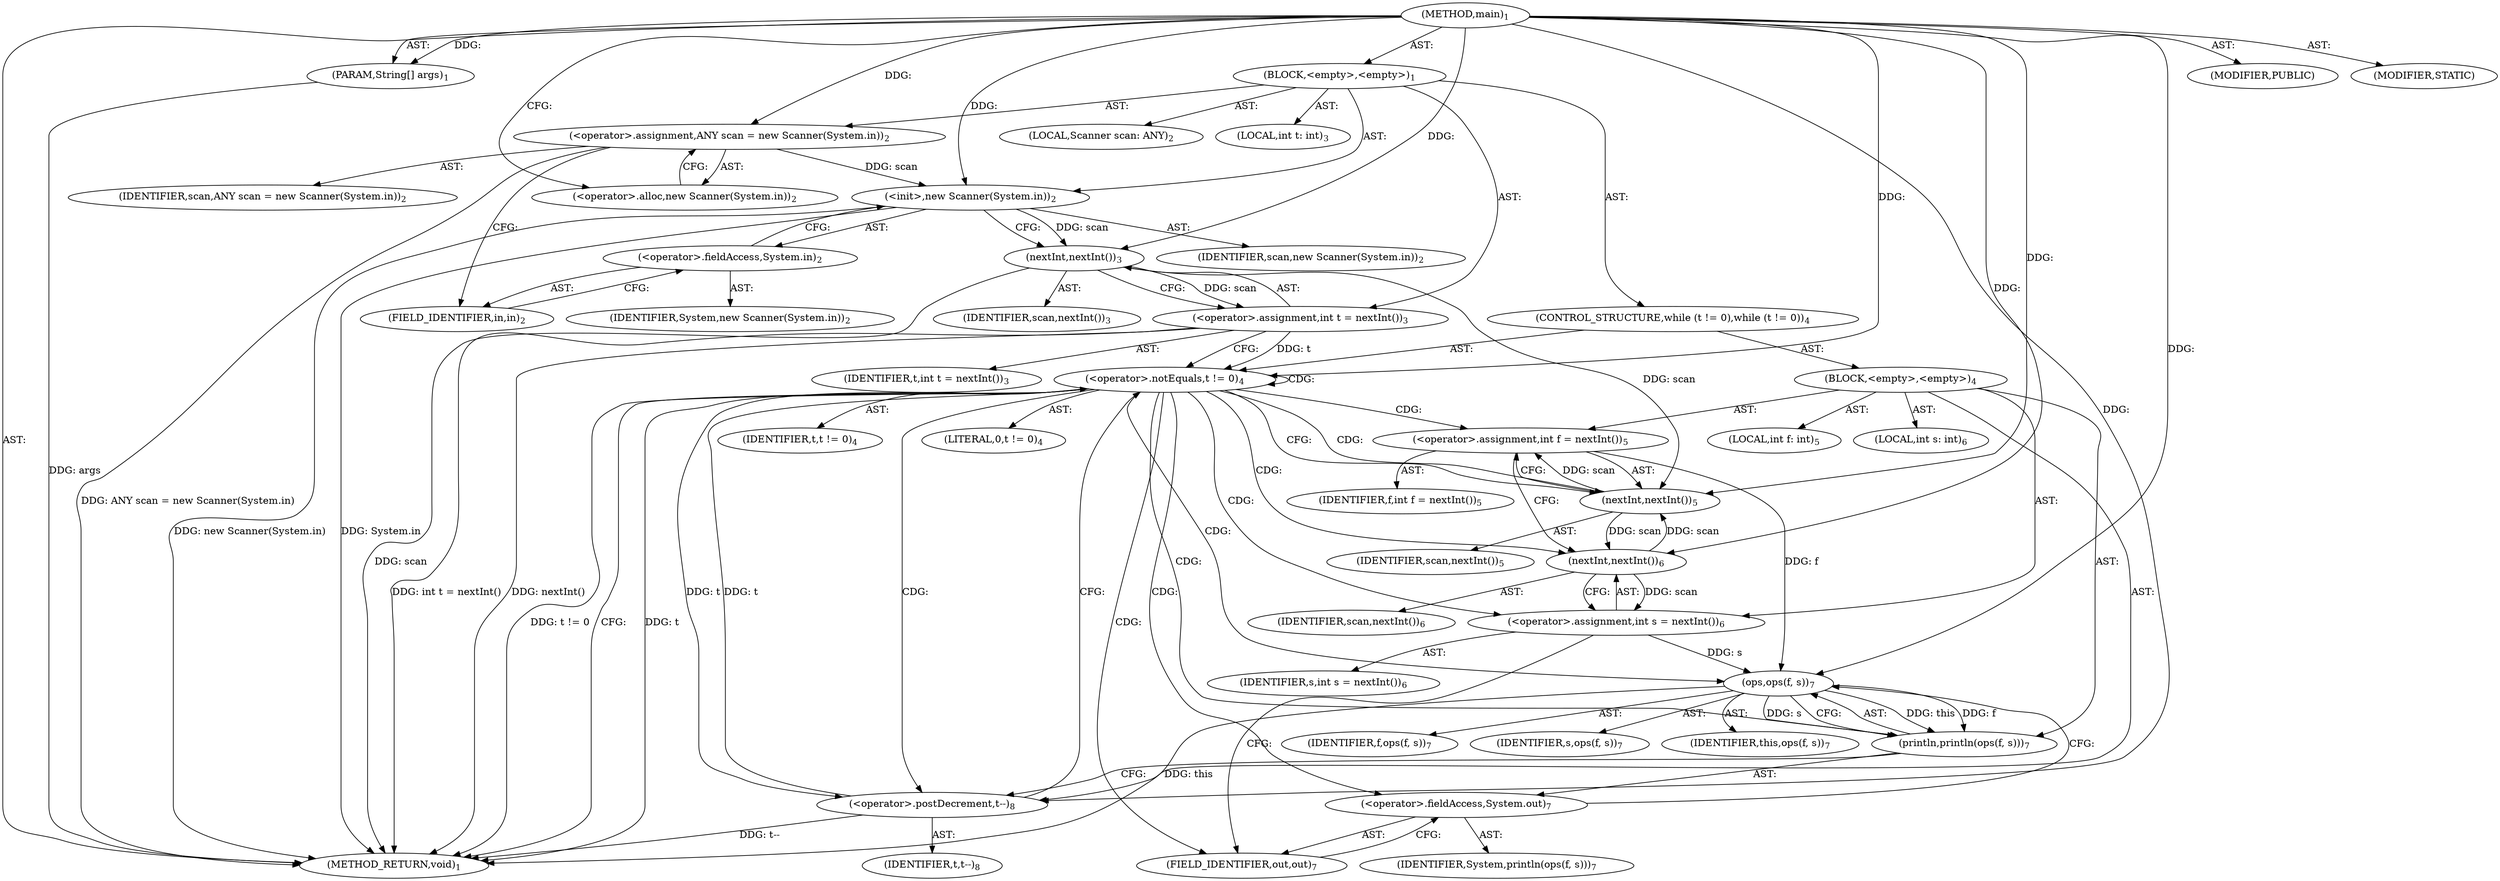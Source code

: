 digraph "main" {  
"19" [label = <(METHOD,main)<SUB>1</SUB>> ]
"20" [label = <(PARAM,String[] args)<SUB>1</SUB>> ]
"21" [label = <(BLOCK,&lt;empty&gt;,&lt;empty&gt;)<SUB>1</SUB>> ]
"4" [label = <(LOCAL,Scanner scan: ANY)<SUB>2</SUB>> ]
"22" [label = <(&lt;operator&gt;.assignment,ANY scan = new Scanner(System.in))<SUB>2</SUB>> ]
"23" [label = <(IDENTIFIER,scan,ANY scan = new Scanner(System.in))<SUB>2</SUB>> ]
"24" [label = <(&lt;operator&gt;.alloc,new Scanner(System.in))<SUB>2</SUB>> ]
"25" [label = <(&lt;init&gt;,new Scanner(System.in))<SUB>2</SUB>> ]
"3" [label = <(IDENTIFIER,scan,new Scanner(System.in))<SUB>2</SUB>> ]
"26" [label = <(&lt;operator&gt;.fieldAccess,System.in)<SUB>2</SUB>> ]
"27" [label = <(IDENTIFIER,System,new Scanner(System.in))<SUB>2</SUB>> ]
"28" [label = <(FIELD_IDENTIFIER,in,in)<SUB>2</SUB>> ]
"29" [label = <(LOCAL,int t: int)<SUB>3</SUB>> ]
"30" [label = <(&lt;operator&gt;.assignment,int t = nextInt())<SUB>3</SUB>> ]
"31" [label = <(IDENTIFIER,t,int t = nextInt())<SUB>3</SUB>> ]
"32" [label = <(nextInt,nextInt())<SUB>3</SUB>> ]
"33" [label = <(IDENTIFIER,scan,nextInt())<SUB>3</SUB>> ]
"34" [label = <(CONTROL_STRUCTURE,while (t != 0),while (t != 0))<SUB>4</SUB>> ]
"35" [label = <(&lt;operator&gt;.notEquals,t != 0)<SUB>4</SUB>> ]
"36" [label = <(IDENTIFIER,t,t != 0)<SUB>4</SUB>> ]
"37" [label = <(LITERAL,0,t != 0)<SUB>4</SUB>> ]
"38" [label = <(BLOCK,&lt;empty&gt;,&lt;empty&gt;)<SUB>4</SUB>> ]
"39" [label = <(LOCAL,int f: int)<SUB>5</SUB>> ]
"40" [label = <(&lt;operator&gt;.assignment,int f = nextInt())<SUB>5</SUB>> ]
"41" [label = <(IDENTIFIER,f,int f = nextInt())<SUB>5</SUB>> ]
"42" [label = <(nextInt,nextInt())<SUB>5</SUB>> ]
"43" [label = <(IDENTIFIER,scan,nextInt())<SUB>5</SUB>> ]
"44" [label = <(LOCAL,int s: int)<SUB>6</SUB>> ]
"45" [label = <(&lt;operator&gt;.assignment,int s = nextInt())<SUB>6</SUB>> ]
"46" [label = <(IDENTIFIER,s,int s = nextInt())<SUB>6</SUB>> ]
"47" [label = <(nextInt,nextInt())<SUB>6</SUB>> ]
"48" [label = <(IDENTIFIER,scan,nextInt())<SUB>6</SUB>> ]
"49" [label = <(println,println(ops(f, s)))<SUB>7</SUB>> ]
"50" [label = <(&lt;operator&gt;.fieldAccess,System.out)<SUB>7</SUB>> ]
"51" [label = <(IDENTIFIER,System,println(ops(f, s)))<SUB>7</SUB>> ]
"52" [label = <(FIELD_IDENTIFIER,out,out)<SUB>7</SUB>> ]
"53" [label = <(ops,ops(f, s))<SUB>7</SUB>> ]
"54" [label = <(IDENTIFIER,this,ops(f, s))<SUB>7</SUB>> ]
"55" [label = <(IDENTIFIER,f,ops(f, s))<SUB>7</SUB>> ]
"56" [label = <(IDENTIFIER,s,ops(f, s))<SUB>7</SUB>> ]
"57" [label = <(&lt;operator&gt;.postDecrement,t--)<SUB>8</SUB>> ]
"58" [label = <(IDENTIFIER,t,t--)<SUB>8</SUB>> ]
"59" [label = <(MODIFIER,PUBLIC)> ]
"60" [label = <(MODIFIER,STATIC)> ]
"61" [label = <(METHOD_RETURN,void)<SUB>1</SUB>> ]
  "19" -> "20"  [ label = "AST: "] 
  "19" -> "21"  [ label = "AST: "] 
  "19" -> "59"  [ label = "AST: "] 
  "19" -> "60"  [ label = "AST: "] 
  "19" -> "61"  [ label = "AST: "] 
  "21" -> "4"  [ label = "AST: "] 
  "21" -> "22"  [ label = "AST: "] 
  "21" -> "25"  [ label = "AST: "] 
  "21" -> "29"  [ label = "AST: "] 
  "21" -> "30"  [ label = "AST: "] 
  "21" -> "34"  [ label = "AST: "] 
  "22" -> "23"  [ label = "AST: "] 
  "22" -> "24"  [ label = "AST: "] 
  "25" -> "3"  [ label = "AST: "] 
  "25" -> "26"  [ label = "AST: "] 
  "26" -> "27"  [ label = "AST: "] 
  "26" -> "28"  [ label = "AST: "] 
  "30" -> "31"  [ label = "AST: "] 
  "30" -> "32"  [ label = "AST: "] 
  "32" -> "33"  [ label = "AST: "] 
  "34" -> "35"  [ label = "AST: "] 
  "34" -> "38"  [ label = "AST: "] 
  "35" -> "36"  [ label = "AST: "] 
  "35" -> "37"  [ label = "AST: "] 
  "38" -> "39"  [ label = "AST: "] 
  "38" -> "40"  [ label = "AST: "] 
  "38" -> "44"  [ label = "AST: "] 
  "38" -> "45"  [ label = "AST: "] 
  "38" -> "49"  [ label = "AST: "] 
  "38" -> "57"  [ label = "AST: "] 
  "40" -> "41"  [ label = "AST: "] 
  "40" -> "42"  [ label = "AST: "] 
  "42" -> "43"  [ label = "AST: "] 
  "45" -> "46"  [ label = "AST: "] 
  "45" -> "47"  [ label = "AST: "] 
  "47" -> "48"  [ label = "AST: "] 
  "49" -> "50"  [ label = "AST: "] 
  "49" -> "53"  [ label = "AST: "] 
  "50" -> "51"  [ label = "AST: "] 
  "50" -> "52"  [ label = "AST: "] 
  "53" -> "54"  [ label = "AST: "] 
  "53" -> "55"  [ label = "AST: "] 
  "53" -> "56"  [ label = "AST: "] 
  "57" -> "58"  [ label = "AST: "] 
  "22" -> "28"  [ label = "CFG: "] 
  "25" -> "32"  [ label = "CFG: "] 
  "30" -> "35"  [ label = "CFG: "] 
  "24" -> "22"  [ label = "CFG: "] 
  "26" -> "25"  [ label = "CFG: "] 
  "32" -> "30"  [ label = "CFG: "] 
  "35" -> "61"  [ label = "CFG: "] 
  "35" -> "42"  [ label = "CFG: "] 
  "28" -> "26"  [ label = "CFG: "] 
  "40" -> "47"  [ label = "CFG: "] 
  "45" -> "52"  [ label = "CFG: "] 
  "49" -> "57"  [ label = "CFG: "] 
  "57" -> "35"  [ label = "CFG: "] 
  "42" -> "40"  [ label = "CFG: "] 
  "47" -> "45"  [ label = "CFG: "] 
  "50" -> "53"  [ label = "CFG: "] 
  "53" -> "49"  [ label = "CFG: "] 
  "52" -> "50"  [ label = "CFG: "] 
  "19" -> "24"  [ label = "CFG: "] 
  "20" -> "61"  [ label = "DDG: args"] 
  "22" -> "61"  [ label = "DDG: ANY scan = new Scanner(System.in)"] 
  "25" -> "61"  [ label = "DDG: System.in"] 
  "25" -> "61"  [ label = "DDG: new Scanner(System.in)"] 
  "32" -> "61"  [ label = "DDG: scan"] 
  "30" -> "61"  [ label = "DDG: nextInt()"] 
  "30" -> "61"  [ label = "DDG: int t = nextInt()"] 
  "35" -> "61"  [ label = "DDG: t"] 
  "35" -> "61"  [ label = "DDG: t != 0"] 
  "57" -> "61"  [ label = "DDG: t--"] 
  "53" -> "61"  [ label = "DDG: this"] 
  "19" -> "20"  [ label = "DDG: "] 
  "19" -> "22"  [ label = "DDG: "] 
  "32" -> "30"  [ label = "DDG: scan"] 
  "22" -> "25"  [ label = "DDG: scan"] 
  "19" -> "25"  [ label = "DDG: "] 
  "25" -> "32"  [ label = "DDG: scan"] 
  "19" -> "32"  [ label = "DDG: "] 
  "30" -> "35"  [ label = "DDG: t"] 
  "57" -> "35"  [ label = "DDG: t"] 
  "19" -> "35"  [ label = "DDG: "] 
  "42" -> "40"  [ label = "DDG: scan"] 
  "47" -> "45"  [ label = "DDG: scan"] 
  "53" -> "49"  [ label = "DDG: this"] 
  "53" -> "49"  [ label = "DDG: f"] 
  "53" -> "49"  [ label = "DDG: s"] 
  "35" -> "57"  [ label = "DDG: t"] 
  "19" -> "57"  [ label = "DDG: "] 
  "32" -> "42"  [ label = "DDG: scan"] 
  "47" -> "42"  [ label = "DDG: scan"] 
  "19" -> "42"  [ label = "DDG: "] 
  "42" -> "47"  [ label = "DDG: scan"] 
  "19" -> "47"  [ label = "DDG: "] 
  "19" -> "53"  [ label = "DDG: "] 
  "40" -> "53"  [ label = "DDG: f"] 
  "45" -> "53"  [ label = "DDG: s"] 
  "35" -> "40"  [ label = "CDG: "] 
  "35" -> "47"  [ label = "CDG: "] 
  "35" -> "49"  [ label = "CDG: "] 
  "35" -> "50"  [ label = "CDG: "] 
  "35" -> "42"  [ label = "CDG: "] 
  "35" -> "57"  [ label = "CDG: "] 
  "35" -> "35"  [ label = "CDG: "] 
  "35" -> "52"  [ label = "CDG: "] 
  "35" -> "53"  [ label = "CDG: "] 
  "35" -> "45"  [ label = "CDG: "] 
}
